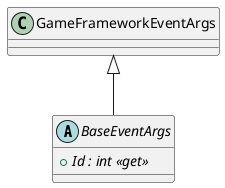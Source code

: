 @startuml
abstract class BaseEventArgs {
    + {abstract} Id : int <<get>>
}
GameFrameworkEventArgs <|-- BaseEventArgs
@enduml
